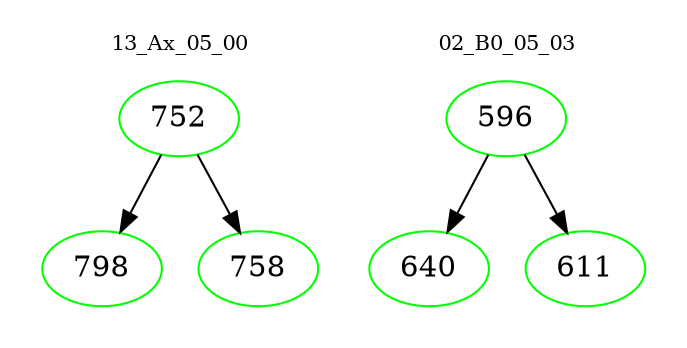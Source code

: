 digraph{
subgraph cluster_0 {
color = white
label = "13_Ax_05_00";
fontsize=10;
T0_752 [label="752", color="green"]
T0_752 -> T0_798 [color="black"]
T0_798 [label="798", color="green"]
T0_752 -> T0_758 [color="black"]
T0_758 [label="758", color="green"]
}
subgraph cluster_1 {
color = white
label = "02_B0_05_03";
fontsize=10;
T1_596 [label="596", color="green"]
T1_596 -> T1_640 [color="black"]
T1_640 [label="640", color="green"]
T1_596 -> T1_611 [color="black"]
T1_611 [label="611", color="green"]
}
}
